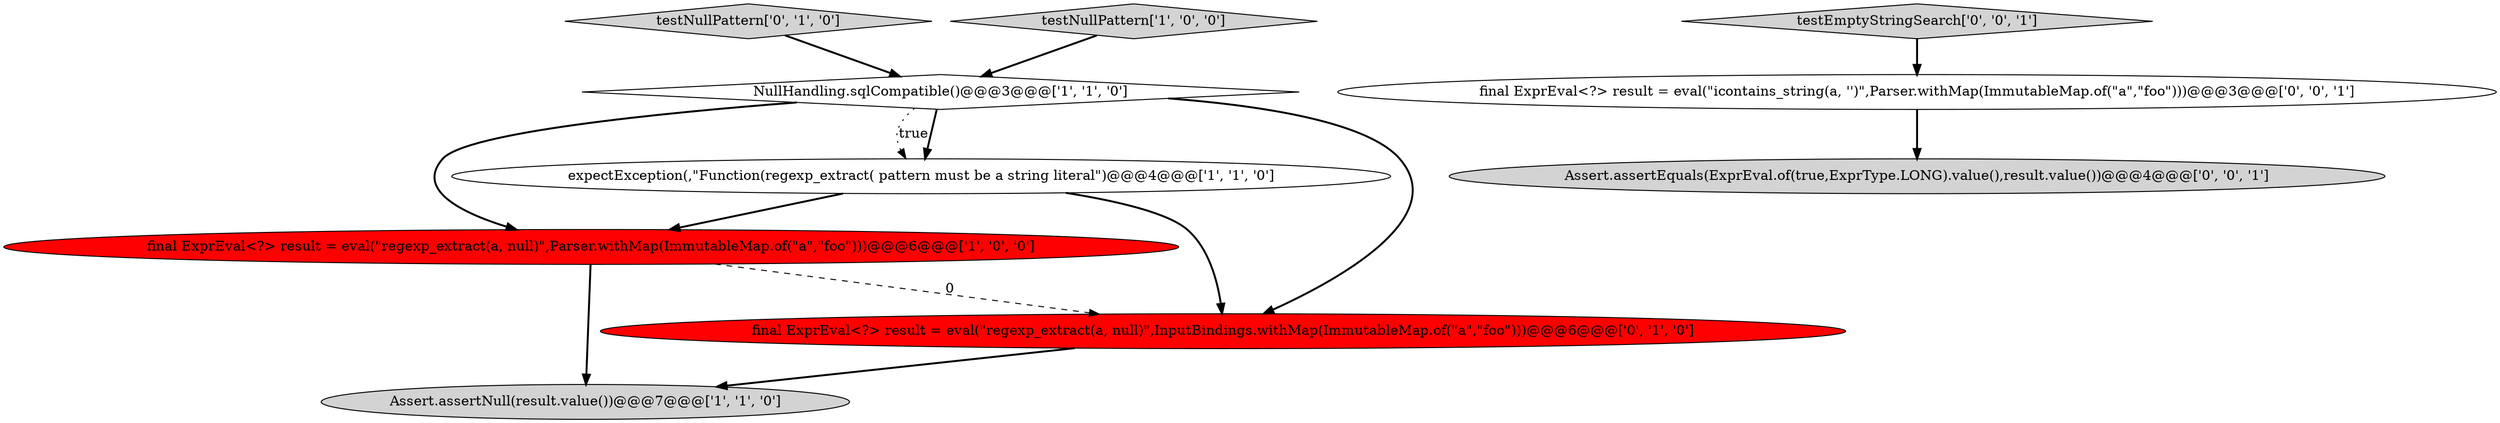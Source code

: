 digraph {
6 [style = filled, label = "testNullPattern['0', '1', '0']", fillcolor = lightgray, shape = diamond image = "AAA0AAABBB2BBB"];
7 [style = filled, label = "Assert.assertEquals(ExprEval.of(true,ExprType.LONG).value(),result.value())@@@4@@@['0', '0', '1']", fillcolor = lightgray, shape = ellipse image = "AAA0AAABBB3BBB"];
8 [style = filled, label = "testEmptyStringSearch['0', '0', '1']", fillcolor = lightgray, shape = diamond image = "AAA0AAABBB3BBB"];
0 [style = filled, label = "NullHandling.sqlCompatible()@@@3@@@['1', '1', '0']", fillcolor = white, shape = diamond image = "AAA0AAABBB1BBB"];
3 [style = filled, label = "testNullPattern['1', '0', '0']", fillcolor = lightgray, shape = diamond image = "AAA0AAABBB1BBB"];
1 [style = filled, label = "Assert.assertNull(result.value())@@@7@@@['1', '1', '0']", fillcolor = lightgray, shape = ellipse image = "AAA0AAABBB1BBB"];
4 [style = filled, label = "final ExprEval<?> result = eval(\"regexp_extract(a, null)\",Parser.withMap(ImmutableMap.of(\"a\",\"foo\")))@@@6@@@['1', '0', '0']", fillcolor = red, shape = ellipse image = "AAA1AAABBB1BBB"];
2 [style = filled, label = "expectException(,\"Function(regexp_extract( pattern must be a string literal\")@@@4@@@['1', '1', '0']", fillcolor = white, shape = ellipse image = "AAA0AAABBB1BBB"];
5 [style = filled, label = "final ExprEval<?> result = eval(\"regexp_extract(a, null)\",InputBindings.withMap(ImmutableMap.of(\"a\",\"foo\")))@@@6@@@['0', '1', '0']", fillcolor = red, shape = ellipse image = "AAA1AAABBB2BBB"];
9 [style = filled, label = "final ExprEval<?> result = eval(\"icontains_string(a, '')\",Parser.withMap(ImmutableMap.of(\"a\",\"foo\")))@@@3@@@['0', '0', '1']", fillcolor = white, shape = ellipse image = "AAA0AAABBB3BBB"];
4->5 [style = dashed, label="0"];
5->1 [style = bold, label=""];
4->1 [style = bold, label=""];
2->5 [style = bold, label=""];
6->0 [style = bold, label=""];
0->2 [style = dotted, label="true"];
9->7 [style = bold, label=""];
0->4 [style = bold, label=""];
2->4 [style = bold, label=""];
0->5 [style = bold, label=""];
3->0 [style = bold, label=""];
0->2 [style = bold, label=""];
8->9 [style = bold, label=""];
}
